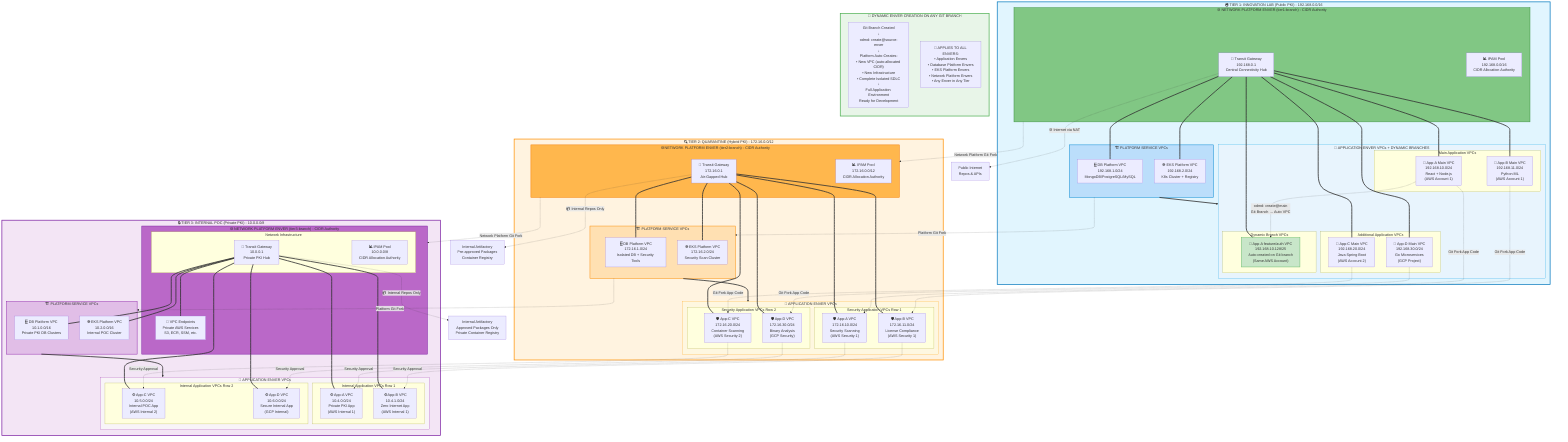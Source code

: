 flowchart TB
    %% ========================================
    %% TIER 1: INNOVATION LAB
    %% ========================================
    subgraph Tier1["🌍 TIER 1: INNOVATION LAB (Public PKI) - 192.168.0.0/16"]
        direction TB
        
        subgraph T1Network["🌐 NETWORK PLATFORM ENVER (tier1-branch) - CIDR Authority"]
            direction LR
            T1TGW["🔗 Transit Gateway<br/>192.168.0.1<br/>Central Connectivity Hub"]
            T1IPAM["📊 IPAM Pool<br/>192.168.0.0/16<br/>CIDR Allocation Authority"]
        end
        
        subgraph T1Platform["🏗️ PLATFORM SERVICE VPCs"]
            direction LR
            T1DBVPC["🗄️ DB Platform VPC<br/>192.168.1.0/24<br/>MongoDB/PostgreSQL/MySQL"]
            T1EKSVPC["☸️ EKS Platform VPC<br/>192.168.2.0/24<br/>K8s Cluster + Registry"]
        end
        
        subgraph T1Apps["📱 APPLICATION ENVER VPCs + DYNAMIC BRANCHES"]
            direction TB
            subgraph T1AppsRow1["Main Application VPCs"]
                direction LR
                T1App1VPC["🚀 App-A Main VPC<br/>192.168.10.0/24<br/>React + Node.js<br/>(AWS Account 1)"]
                T1App2VPC["🚀 App-B Main VPC<br/>192.168.11.0/24<br/>Python ML<br/>(AWS Account 1)"]
            end
            subgraph T1AppsRow2["Additional Application VPCs"]
                direction LR
                T1App3VPC["🚀 App-C Main VPC<br/>192.168.20.0/24<br/>Java Spring Boot<br/>(AWS Account 2)"]
                T1App4VPC["🚀 App-D Main VPC<br/>192.168.30.0/24<br/>Go Microservices<br/>(GCP Project)"]
            end
            subgraph T1Dynamic["Dynamic Branch VPCs"]
                T1App1Branch["🌿 App-A feature/auth VPC<br/>192.168.10.128/25<br/>Auto-created on Git branch<br/>(Same AWS Account)"]
            end
        end
    end
    
    %% ========================================
    %% TIER 2: QUARANTINE
    %% ========================================
    subgraph Tier2["🔍 TIER 2: QUARANTINE (Hybrid PKI) - 172.16.0.0/12"]
        direction TB
        
        subgraph T2Network["🌐 NETWORK PLATFORM ENVER (tier2-branch) - CIDR Authority"]
            direction LR
            T2TGW["🔗 Transit Gateway<br/>172.16.0.1<br/>Air-Gapped Hub"]
            T2IPAM["📊 IPAM Pool<br/>172.16.0.0/12<br/>CIDR Allocation Authority"]
        end
        
        subgraph T2Platform["🏗️ PLATFORM SERVICE VPCs"]
            direction LR
            T2DBVPC["🗄️ DB Platform VPC<br/>172.16.1.0/24<br/>Isolated DB + Security Tools"]
            T2EKSVPC["☸️ EKS Platform VPC<br/>172.16.2.0/24<br/>Security Scan Cluster"]
        end
        
        subgraph T2Apps["📱 APPLICATION ENVER VPCs"]
            direction TB
            subgraph T2AppsRow1["Security Application VPCs Row 1"]
                direction LR
                T2App1VPC["🛡️ App-A VPC<br/>172.16.10.0/24<br/>Security Scanning<br/>(AWS Security 1)"]
                T2App2VPC["🛡️ App-B VPC<br/>172.16.11.0/24<br/>License Compliance<br/>(AWS Security 1)"]
            end
            subgraph T2AppsRow2["Security Application VPCs Row 2"]
                direction LR
                T2App3VPC["🛡️ App-C VPC<br/>172.16.20.0/24<br/>Container Scanning<br/>(AWS Security 2)"]
                T2App4VPC["🛡️ App-D VPC<br/>172.16.30.0/24<br/>Binary Analysis<br/>(GCP Security)"]
            end
        end
    end
    
    %% ========================================
    %% TIER 3: INTERNAL POC
    %% ========================================
    subgraph Tier3["🔒 TIER 3: INTERNAL POC (Private PKI) - 10.0.0.0/8"]
        direction TB
        
        subgraph T3Network["🌐 NETWORK PLATFORM ENVER (tier3-branch) - CIDR Authority"]
            direction TB
            subgraph T3NetworkRow1["Network Infrastructure"]
                direction LR
                T3TGW["🔗 Transit Gateway<br/>10.0.0.1<br/>Private PKI Hub"]
                T3IPAM["📊 IPAM Pool<br/>10.0.0.0/8<br/>CIDR Allocation Authority"]
            end
            T3VPCEndpoints["🔌 VPC Endpoints<br/>Private AWS Services<br/>S3, ECR, SSM, etc."]
        end
        
        subgraph T3Platform["🏗️ PLATFORM SERVICE VPCs"]
            direction LR
            T3DBVPC["🗄️ DB Platform VPC<br/>10.1.0.0/16<br/>Private PKI DB Clusters"]
            T3EKSVPC["☸️ EKS Platform VPC<br/>10.2.0.0/16<br/>Internal POC Cluster"]
        end
        
        subgraph T3Apps["📱 APPLICATION ENVER VPCs"]
            direction TB
            subgraph T3AppsRow1["Internal Application VPCs Row 1"]
                direction LR
                T3App1VPC["⚙️ App-A VPC<br/>10.4.0.0/24<br/>Private PKI App<br/>(AWS Internal 1)"]
                T3App2VPC["⚙️ App-B VPC<br/>10.4.1.0/24<br/>Zero Internet App<br/>(AWS Internal 1)"]
            end
            subgraph T3AppsRow2["Internal Application VPCs Row 2"]
                direction LR
                T3App3VPC["⚙️ App-C VPC<br/>10.5.0.0/24<br/>Internal POC App<br/>(AWS Internal 2)"]
                T3App4VPC["⚙️ App-D VPC<br/>10.6.0.0/24<br/>Secure Internal App<br/>(GCP Internal)"]
            end
        end
    end
    
    %% ========================================
    %% DYNAMIC ENVER CREATION CAPABILITY
    %% ========================================
    
    subgraph DynamicCapability["🌿 DYNAMIC ENVER CREATION ON ANY GIT BRANCH"]
        direction TB
        BranchFlow["Git Branch Created<br/>↓<br/>odmd: create@source-enver<br/>↓<br/>Platform Auto-Creates:<br/>• New VPC (auto-allocated CIDR)<br/>• New Infrastructure<br/>• Complete Isolated SDLC<br/>↓<br/>Full Application Environment<br/>Ready for Development"]
        
        AppliesTo["🎯 APPLIES TO ALL ENVERS:<br/>• Application Envers<br/>• Database Platform Envers<br/>• EKS Platform Envers<br/>• Network Platform Envers<br/>• Any Enver in Any Tier"]
    end
    
    %% ========================================
    %% CONNECTIONS AND FLOWS
    %% ========================================
    
    %% TGW Connections within each tier
    T1TGW === T1DBVPC
    T1TGW === T1EKSVPC
    T1TGW === T1App1VPC
    T1TGW === T1App1Branch
    T1TGW === T1App2VPC
    T1TGW === T1App3VPC
    T1TGW === T1App4VPC
    
    T2TGW === T2DBVPC
    T2TGW === T2EKSVPC
    T2TGW === T2App1VPC
    T2TGW === T2App2VPC
    T2TGW === T2App3VPC
    T2TGW === T2App4VPC
    
    T3TGW === T3DBVPC
    T3TGW === T3EKSVPC
    T3TGW === T3App1VPC
    T3TGW === T3App2VPC
    T3TGW === T3App3VPC
    T3TGW === T3App4VPC
    T3TGW === T3VPCEndpoints
    
    %% Platform serves Applications
    T1Platform ==> T1Apps
    T2Platform ==> T2Apps
    T3Platform ==> T3Apps
    
    %% Dynamic Enver Creation Example
    T1App1VPC -.->|"odmd: create@main<br/>Git Branch → Auto VPC"| T1App1Branch
    
    %% Internet/Repository Access
    T1TGW -.->|"🌐 Internet via NAT"| Internet["Public Internet<br/>Repos & APIs"]
    T2TGW -.->|"📦 Internal Repos Only"| T2InternalRepo["Internal Artifactory<br/>Pre-approved Packages<br/>Container Registry"]
    T3TGW -.->|"📦 Internal Repos Only"| T3InternalRepo["Internal Artifactory<br/>Approved Packages Only<br/>Private Container Registry"]
    
    %% Application Code Promotion Between Tiers
    T1App1VPC -.->|"Git Fork App Code"| T2App1VPC
    T1App2VPC -.->|"Git Fork App Code"| T2App2VPC
    T1App3VPC -.->|"Git Fork App Code"| T2App3VPC
    T1App4VPC -.->|"Git Fork App Code"| T2App4VPC
    
    T2App1VPC -.->|"Security Approval"| T3App1VPC
    T2App2VPC -.->|"Security Approval"| T3App2VPC
    T2App3VPC -.->|"Security Approval"| T3App3VPC
    T2App4VPC -.->|"Security Approval"| T3App4VPC
    
    %% Platform Infrastructure Promotion Between Tiers
    T1Network -.->|"Network Platform Git Fork"| T2Network
    T2Network -.->|"Network Platform Git Fork"| T3Network
    T1Platform -.->|"Platform Git Fork"| T2Platform
    T2Platform -.->|"Platform Git Fork"| T3Platform
    
    %% Tier styling
    style Tier1 fill:#e1f5fe,stroke:#0277bd,stroke-width:3px
    style Tier2 fill:#fff3e0,stroke:#ff8f00,stroke-width:3px
    style Tier3 fill:#f3e5f5,stroke:#7b1fa2,stroke-width:3px
    
    %% Network Platform styling
    style T1Network fill:#81c784,stroke:#388e3c,stroke-width:2px
    style T2Network fill:#ffb74d,stroke:#f57c00,stroke-width:2px
    style T3Network fill:#ba68c8,stroke:#7b1fa2,stroke-width:2px
    
    %% Platform services styling  
    style T1Platform fill:#bbdefb,stroke:#0288d1,stroke-width:2px
    style T2Platform fill:#ffe0b2,stroke:#fb8c00,stroke-width:2px
    style T3Platform fill:#e1bee7,stroke:#8e24aa,stroke-width:2px
    
    %% Application VPC styling
    style T1Apps fill:#e8f4fd,stroke:#039be5,stroke-width:1px
    style T2Apps fill:#fef7e0,stroke:#ffa000,stroke-width:1px
    style T3Apps fill:#f8f4f8,stroke:#9c27b0,stroke-width:1px
    
    %% Dynamic capability styling
    style DynamicCapability fill:#e8f5e8,stroke:#4caf50,stroke-width:3px
    style T1App1Branch fill:#c8e6c9,stroke:#66bb6a,stroke-width:2px